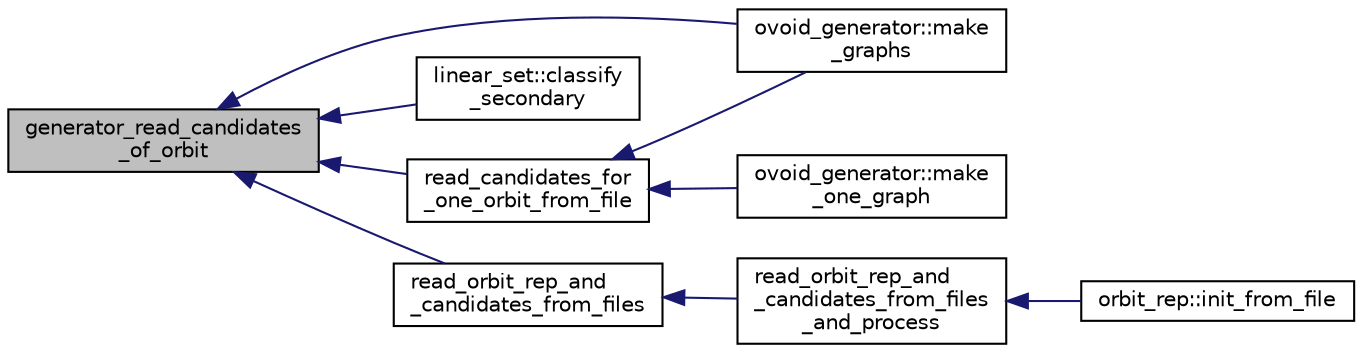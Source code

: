 digraph "generator_read_candidates_of_orbit"
{
  edge [fontname="Helvetica",fontsize="10",labelfontname="Helvetica",labelfontsize="10"];
  node [fontname="Helvetica",fontsize="10",shape=record];
  rankdir="LR";
  Node3 [label="generator_read_candidates\l_of_orbit",height=0.2,width=0.4,color="black", fillcolor="grey75", style="filled", fontcolor="black"];
  Node3 -> Node4 [dir="back",color="midnightblue",fontsize="10",style="solid",fontname="Helvetica"];
  Node4 [label="ovoid_generator::make\l_graphs",height=0.2,width=0.4,color="black", fillcolor="white", style="filled",URL="$d3/daf/classovoid__generator.html#ad231178badc9e58ed4a0d61f6f7adabc"];
  Node3 -> Node5 [dir="back",color="midnightblue",fontsize="10",style="solid",fontname="Helvetica"];
  Node5 [label="linear_set::classify\l_secondary",height=0.2,width=0.4,color="black", fillcolor="white", style="filled",URL="$dd/d86/classlinear__set.html#a5d7659de855e20e2fa8e41e7aedcb1fc"];
  Node3 -> Node6 [dir="back",color="midnightblue",fontsize="10",style="solid",fontname="Helvetica"];
  Node6 [label="read_candidates_for\l_one_orbit_from_file",height=0.2,width=0.4,color="black", fillcolor="white", style="filled",URL="$d3/d35/snakes__and__ladders__global_8_c.html#a4dfd921b277a61bcc52f3f11b311e0de"];
  Node6 -> Node4 [dir="back",color="midnightblue",fontsize="10",style="solid",fontname="Helvetica"];
  Node6 -> Node7 [dir="back",color="midnightblue",fontsize="10",style="solid",fontname="Helvetica"];
  Node7 [label="ovoid_generator::make\l_one_graph",height=0.2,width=0.4,color="black", fillcolor="white", style="filled",URL="$d3/daf/classovoid__generator.html#a2954bc30f73d246408d8907307e18a42"];
  Node3 -> Node8 [dir="back",color="midnightblue",fontsize="10",style="solid",fontname="Helvetica"];
  Node8 [label="read_orbit_rep_and\l_candidates_from_files",height=0.2,width=0.4,color="black", fillcolor="white", style="filled",URL="$d3/d35/snakes__and__ladders__global_8_c.html#ad582284e6f9858a4e5b4a68732169afc"];
  Node8 -> Node9 [dir="back",color="midnightblue",fontsize="10",style="solid",fontname="Helvetica"];
  Node9 [label="read_orbit_rep_and\l_candidates_from_files\l_and_process",height=0.2,width=0.4,color="black", fillcolor="white", style="filled",URL="$d3/d35/snakes__and__ladders__global_8_c.html#ae0699dce825e1542730bc5ca5ff41cf9"];
  Node9 -> Node10 [dir="back",color="midnightblue",fontsize="10",style="solid",fontname="Helvetica"];
  Node10 [label="orbit_rep::init_from_file",height=0.2,width=0.4,color="black", fillcolor="white", style="filled",URL="$de/d08/classorbit__rep.html#a71ecba59a0ff8b4be69e44f8a9e70aee"];
}
